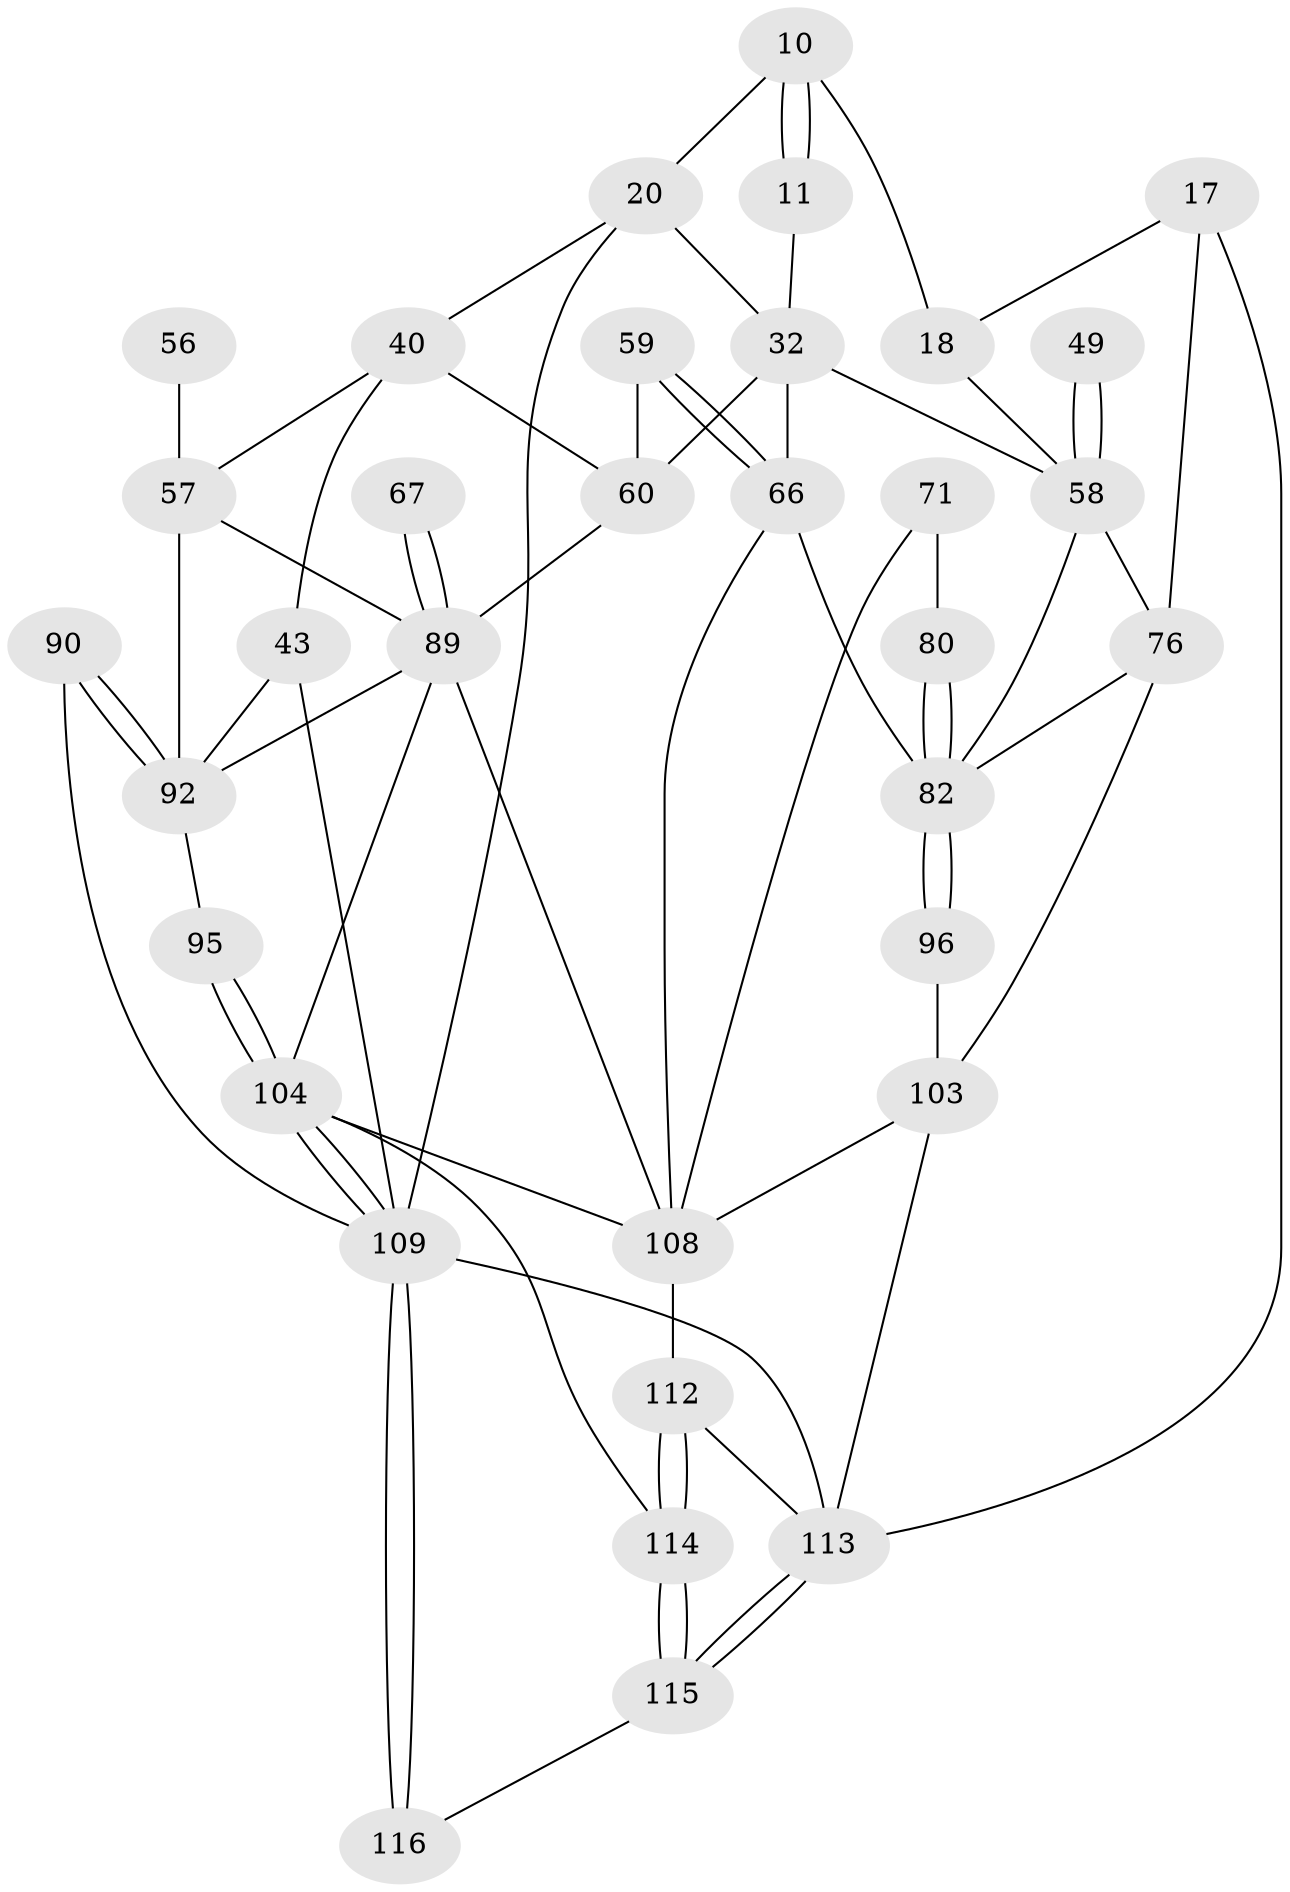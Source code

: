// original degree distribution, {3: 0.02586206896551724, 6: 0.20689655172413793, 5: 0.5603448275862069, 4: 0.20689655172413793}
// Generated by graph-tools (version 1.1) at 2025/06/03/04/25 22:06:21]
// undirected, 34 vertices, 71 edges
graph export_dot {
graph [start="1"]
  node [color=gray90,style=filled];
  10 [pos="+0.6385423292196128+0",super="+9"];
  11 [pos="+0.6087058767584053+0.17604650202564048"];
  17 [pos="+0.9195382850928829+0.18362745925945856",super="+16+15+7"];
  18 [pos="+0.828030999073851+0.1973362949247741",super="+8"];
  20 [pos="+0.26485259865524763+0.1076911241720147",super="+4+5+6"];
  32 [pos="+0.4726304139850874+0.29413688464702936",super="+13+28+19"];
  40 [pos="+0.1801029196147477+0.30404845400504676",super="+22"];
  43 [pos="+0+0.4462905383834681",super="+24"];
  49 [pos="+0.9430788721874823+0.3788749103992916"];
  56 [pos="+0.07384899560869257+0.3802730426532819"];
  57 [pos="+0.16390719121687014+0.46588730510528026",super="+51+41"];
  58 [pos="+0.8739731766606312+0.4337444936412608",super="+52+27+26+36"];
  59 [pos="+0.500882756526066+0.44880510005256447"];
  60 [pos="+0.4837684408086921+0.4492564833383276",super="+33+44"];
  66 [pos="+0.5495232714553561+0.5086854856211541",super="+55+45+46"];
  67 [pos="+0.33169664780517777+0.5498440656960726"];
  71 [pos="+0.6783442990352456+0.5742773543681807"];
  76 [pos="+1+0.6122665054575394",super="+35"];
  80 [pos="+0.6936827706985601+0.5801619019961939",super="+73+70"];
  82 [pos="+0.7356586511559093+0.6053884627111775",super="+81+65"];
  89 [pos="+0.4086474250911483+0.6413288988979235",super="+84+61+62+69"];
  90 [pos="+0.005244600716275667+0.7364425808972738"];
  92 [pos="+0.16530428942707612+0.7085695154607285",super="+74+75+79"];
  95 [pos="+0.1884854902476542+0.7276578307706313"];
  96 [pos="+0.7559679413287242+0.6741482121255788",super="+88"];
  103 [pos="+0.829624734647964+0.8713551921624296",super="+87+86+98"];
  104 [pos="+0.24367484913262166+0.8618029798609467",super="+102+93+94"];
  108 [pos="+0.6188134330729831+0.8441030425057511",super="+107+100"];
  109 [pos="+0.17834598486495973+0.9684617151793165",super="+91+77+78"];
  112 [pos="+0.6636304142668589+0.9271327366883281",super="+106+110"];
  113 [pos="+1+1",super="+105+85"];
  114 [pos="+0.5029611804115438+1",super="+111"];
  115 [pos="+0.48936235886115065+1"];
  116 [pos="+0.12856260797976748+1"];
  10 -- 11 [weight=2];
  10 -- 11;
  10 -- 18;
  10 -- 20;
  11 -- 32;
  17 -- 18 [weight=2];
  17 -- 113 [weight=2];
  17 -- 76 [weight=2];
  18 -- 58;
  20 -- 40;
  20 -- 109;
  20 -- 32 [weight=2];
  32 -- 66 [weight=2];
  32 -- 58;
  32 -- 60 [weight=2];
  40 -- 43;
  40 -- 60 [weight=2];
  40 -- 57;
  43 -- 109 [weight=2];
  43 -- 92;
  49 -- 58 [weight=3];
  49 -- 58;
  56 -- 57 [weight=3];
  57 -- 92 [weight=2];
  57 -- 89;
  58 -- 82 [weight=2];
  58 -- 76;
  59 -- 60;
  59 -- 66 [weight=2];
  59 -- 66;
  60 -- 89 [weight=3];
  66 -- 82;
  66 -- 108;
  67 -- 89 [weight=3];
  67 -- 89;
  71 -- 80 [weight=2];
  71 -- 108;
  76 -- 103;
  76 -- 82;
  80 -- 82 [weight=3];
  80 -- 82;
  82 -- 96 [weight=2];
  82 -- 96;
  89 -- 104 [weight=2];
  89 -- 92;
  89 -- 108;
  90 -- 92 [weight=2];
  90 -- 92;
  90 -- 109;
  92 -- 95;
  95 -- 104 [weight=2];
  95 -- 104;
  96 -- 103 [weight=2];
  103 -- 108 [weight=2];
  103 -- 113 [weight=2];
  104 -- 109;
  104 -- 109;
  104 -- 114;
  104 -- 108;
  108 -- 112 [weight=2];
  109 -- 116 [weight=2];
  109 -- 116;
  109 -- 113 [weight=2];
  112 -- 114 [weight=2];
  112 -- 114;
  112 -- 113;
  113 -- 115;
  113 -- 115;
  114 -- 115;
  114 -- 115;
  115 -- 116;
}
